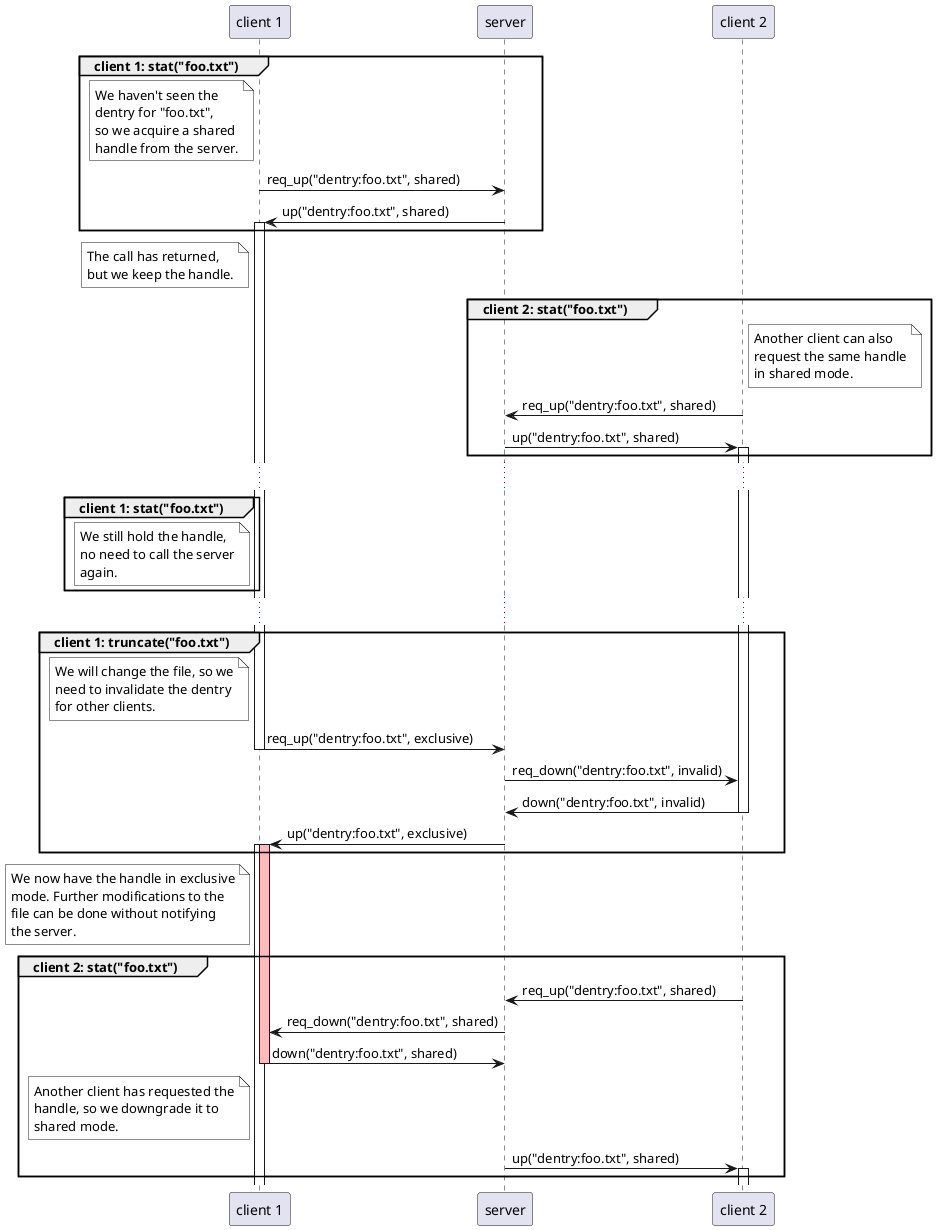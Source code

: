 @startuml
participant c1 as "client 1"
participant s as "server"
participant c2 as "client 2"

group client 1: stat("foo.txt")

  note left of c1 #white
    We haven't seen the
    dentry for "foo.txt",
    so we acquire a shared
    handle from the server.
  end note

  c1 -> s: req_up("dentry:foo.txt", shared)
  s -> c1: up("dentry:foo.txt", shared)
  activate c1

end

note left of c1 #white
  The call has returned,
  but we keep the handle.
end note

group client 2: stat("foo.txt")

  note right of c2 #white
    Another client can also
    request the same handle
    in shared mode.
  end note

  c2 -> s: req_up("dentry:foo.txt", shared)
  s -> c2: up("dentry:foo.txt", shared)
  activate c2

end

...

group client 1: stat("foo.txt")

  note left of c1 #white
    We still hold the handle,
    no need to call the server
    again.
  end note

end

...

group client 1: truncate("foo.txt")

  note left of c1 #white
    We will change the file, so we
    need to invalidate the dentry
    for other clients.
  end note

  c1 -> s: req_up("dentry:foo.txt", exclusive)
  deactivate c1

  s -> c2: req_down("dentry:foo.txt", invalid)
  c2 -> s: down("dentry:foo.txt", invalid)
  deactivate c2

  s -> c1: up("dentry:foo.txt", exclusive)
  activate c1
  activate c1 #ffbbbb

end

note left of c1 #white
  We now have the handle in exclusive
  mode. Further modifications to the
  file can be done without notifying
  the server.
end note

group client 2: stat("foo.txt")

  c2 -> s: req_up("dentry:foo.txt", shared)
  s -> c1: req_down("dentry:foo.txt", shared)
  c1 -> s: down("dentry:foo.txt", shared)
  deactivate c1

  note left of c1 #white
    Another client has requested the
    handle, so we downgrade it to
    shared mode.
  end note

  s -> c2: up("dentry:foo.txt", shared)
  activate c2

end
@enduml
